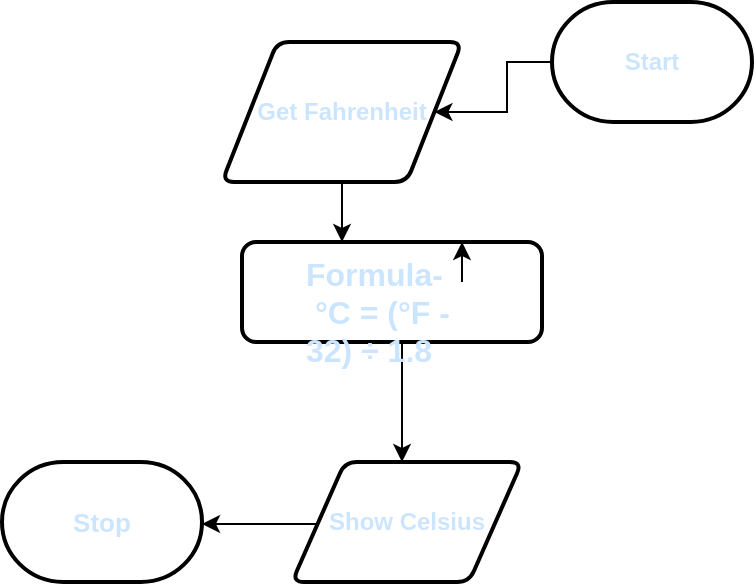<mxfile>
    <diagram id="HIP3nbAZw_EuaXWnEj3U" name="Page-1">
        <mxGraphModel dx="532" dy="431" grid="1" gridSize="10" guides="1" tooltips="1" connect="1" arrows="1" fold="1" page="1" pageScale="1" pageWidth="850" pageHeight="1100" math="0" shadow="0">
            <root>
                <mxCell id="0"/>
                <mxCell id="1" parent="0"/>
                <mxCell id="4" style="edgeStyle=orthogonalEdgeStyle;html=1;rounded=0;" parent="1" source="2" target="5" edge="1">
                    <mxGeometry relative="1" as="geometry">
                        <mxPoint x="280" y="150" as="targetPoint"/>
                    </mxGeometry>
                </mxCell>
                <mxCell id="2" value="&lt;font color=&quot;#cce5ff&quot;&gt;&lt;b&gt;Start&lt;/b&gt;&lt;/font&gt;" style="strokeWidth=2;html=1;shape=mxgraph.flowchart.terminator;whiteSpace=wrap;" parent="1" vertex="1">
                    <mxGeometry x="375" y="100" width="100" height="60" as="geometry"/>
                </mxCell>
                <mxCell id="3" value="&lt;b&gt;&lt;font style=&quot;font-size: 13px;&quot; color=&quot;#cce5ff&quot;&gt;Stop&lt;/font&gt;&lt;/b&gt;" style="strokeWidth=2;html=1;shape=mxgraph.flowchart.terminator;whiteSpace=wrap;" parent="1" vertex="1">
                    <mxGeometry x="100" y="330" width="100" height="60" as="geometry"/>
                </mxCell>
                <mxCell id="6" style="edgeStyle=none;html=1;" parent="1" source="5" edge="1">
                    <mxGeometry relative="1" as="geometry">
                        <mxPoint x="270" y="220" as="targetPoint"/>
                    </mxGeometry>
                </mxCell>
                <mxCell id="5" value="&lt;font color=&quot;#cce5ff&quot;&gt;&lt;b&gt;Get Fahrenheit&lt;/b&gt;&lt;/font&gt;" style="shape=parallelogram;html=1;strokeWidth=2;perimeter=parallelogramPerimeter;whiteSpace=wrap;rounded=1;arcSize=12;size=0.23;" parent="1" vertex="1">
                    <mxGeometry x="210" y="120" width="120" height="70" as="geometry"/>
                </mxCell>
                <mxCell id="8" style="edgeStyle=none;html=1;fontColor=#CCE5FF;" parent="1" edge="1">
                    <mxGeometry relative="1" as="geometry">
                        <mxPoint x="300" y="330" as="targetPoint"/>
                        <mxPoint x="300" y="270" as="sourcePoint"/>
                    </mxGeometry>
                </mxCell>
                <mxCell id="9" value="" style="rounded=1;whiteSpace=wrap;html=1;absoluteArcSize=1;arcSize=14;strokeWidth=2;labelBackgroundColor=none;fontColor=#CCE5FF;" parent="1" vertex="1">
                    <mxGeometry x="220" y="220" width="150" height="50" as="geometry"/>
                </mxCell>
                <mxCell id="10" value="&lt;font face=&quot;Arial, sans-serif&quot; color=&quot;#cce5ff&quot;&gt;&lt;span style=&quot;font-size: 16px;&quot;&gt;&lt;b&gt;Formula-&amp;nbsp;&lt;/b&gt;&lt;/span&gt;&lt;/font&gt;&lt;abbr style=&quot;color: rgb(204, 229, 255); font-variant-numeric: normal; font-variant-east-asian: normal; font-variant-alternates: normal; text-decoration-line: none; text-decoration-style: initial; font-family: Arial, sans-serif; font-size: 16px; font-weight: 700;&quot; title=&quot;degree Celsius&quot;&gt;°C&lt;/abbr&gt;&lt;span style=&quot;color: rgb(204, 229, 255); font-family: Arial, sans-serif; font-size: 16px; font-weight: 700;&quot;&gt;&amp;nbsp;= (&lt;/span&gt;&lt;abbr style=&quot;color: rgb(204, 229, 255); font-variant-numeric: normal; font-variant-east-asian: normal; font-variant-alternates: normal; text-decoration-line: none; text-decoration-style: initial; font-family: Arial, sans-serif; font-size: 16px; font-weight: 700;&quot; title=&quot;degree Fahrenheit&quot;&gt;°F&lt;/abbr&gt;&lt;span style=&quot;color: rgb(204, 229, 255); font-family: Arial, sans-serif; font-size: 16px; font-weight: 700;&quot;&gt;&amp;nbsp;- 32) ÷ 1.8&lt;/span&gt;" style="text;whiteSpace=wrap;html=1;" vertex="1" parent="1">
                    <mxGeometry x="250" y="220" width="80" height="40" as="geometry"/>
                </mxCell>
                <mxCell id="11" style="edgeStyle=none;html=1;exitX=1;exitY=0.5;exitDx=0;exitDy=0;entryX=1;entryY=0;entryDx=0;entryDy=0;" edge="1" parent="1" source="10" target="10">
                    <mxGeometry relative="1" as="geometry"/>
                </mxCell>
                <mxCell id="13" style="edgeStyle=none;html=1;fontFamily=Helvetica;fontColor=#CCE5FF;" edge="1" parent="1">
                    <mxGeometry relative="1" as="geometry">
                        <mxPoint x="200" y="361" as="targetPoint"/>
                        <mxPoint x="258.225" y="361" as="sourcePoint"/>
                    </mxGeometry>
                </mxCell>
                <mxCell id="12" value="&lt;font color=&quot;#cce5ff&quot;&gt;&lt;b style=&quot;&quot;&gt;Show Celsius&lt;/b&gt;&lt;/font&gt;" style="shape=parallelogram;html=1;strokeWidth=2;perimeter=parallelogramPerimeter;whiteSpace=wrap;rounded=1;arcSize=12;size=0.23;" vertex="1" parent="1">
                    <mxGeometry x="245" y="330" width="115" height="60" as="geometry"/>
                </mxCell>
            </root>
        </mxGraphModel>
    </diagram>
</mxfile>
